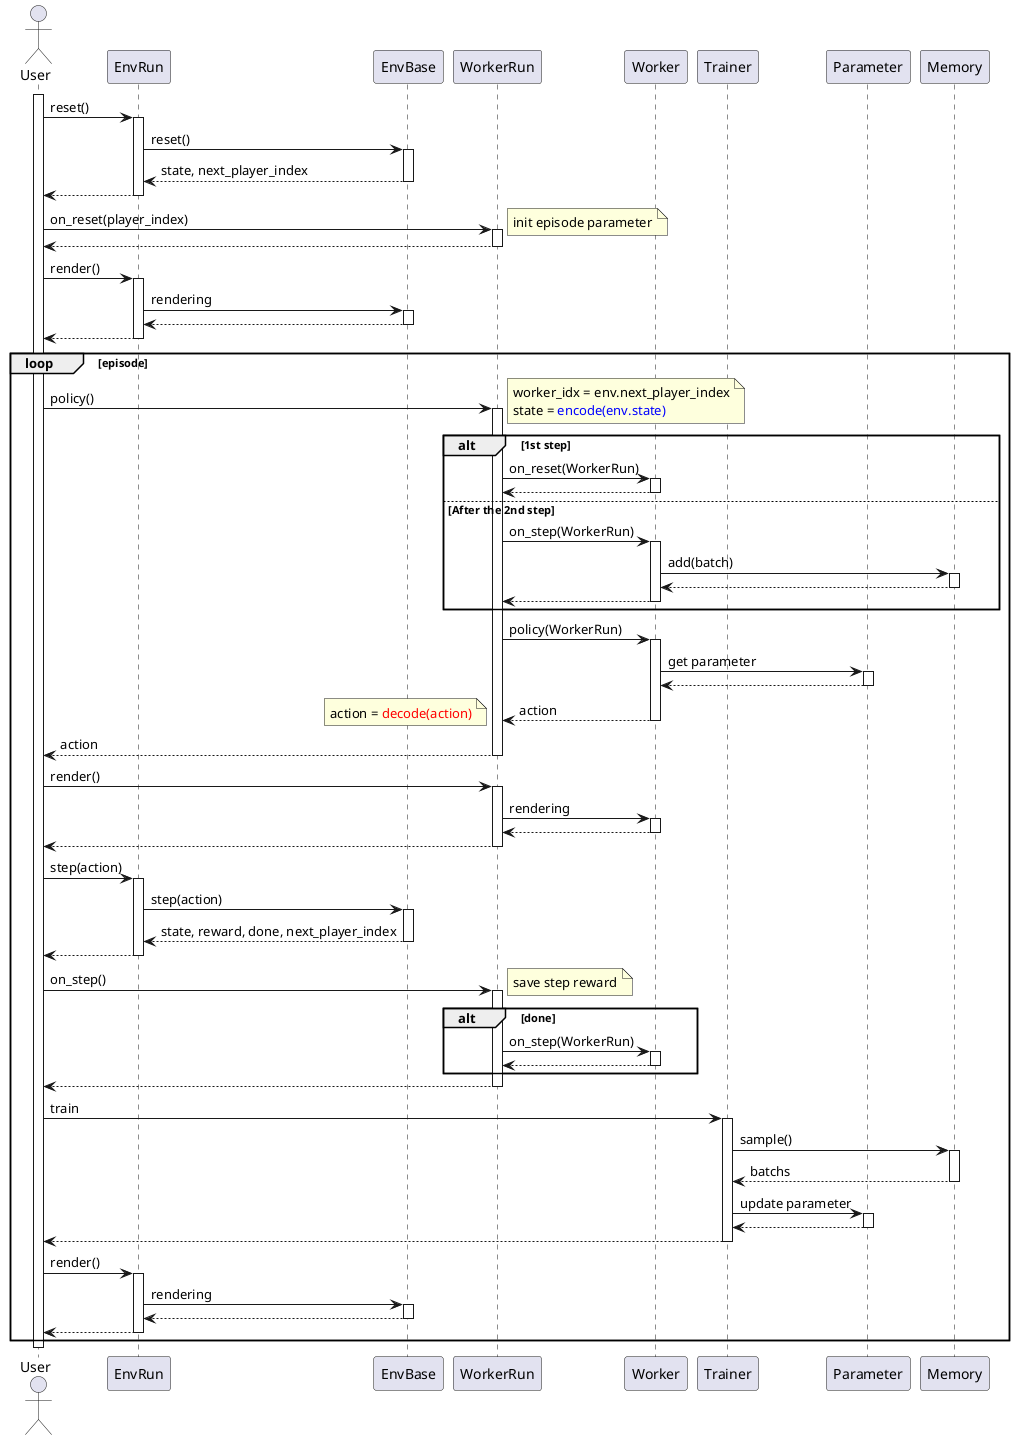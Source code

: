 @startuml playflow
autoactivate on

actor User

participant EnvRun
participant EnvBase

participant WorkerRun
participant Worker

participant Trainer
participant Parameter
participant Memory


activate User

User -> EnvRun: reset()
    EnvRun -> EnvBase: reset()
    return state, next_player_index
return

User -> WorkerRun: on_reset(player_index)
    note right: init episode parameter
return

User -> EnvRun: render()
    EnvRun -> EnvBase: rendering
    return
return

loop episode

    User -> WorkerRun: policy()
        note right
        worker_idx = env.next_player_index
        state = <color blue>encode(env.state)</color>
        end note

        alt 1st step
            WorkerRun -> Worker: on_reset(WorkerRun)
            return
        else After the 2nd step
            WorkerRun -> Worker: on_step(WorkerRun)
                Worker -> Memory: add(batch)
                return
            return
        end

        WorkerRun -> Worker: policy(WorkerRun)
            Worker -> Parameter: get parameter
            return
        return action

        note left
        action = <color red>decode(action)</color>
        end note
    return action

    User -> WorkerRun: render()
        WorkerRun -> Worker: rendering
        return
    return
    
    User -> EnvRun: step(action)
        EnvRun -> EnvBase: step(action)
        return state, reward, done, next_player_index
    return

    User -> WorkerRun: on_step()
        note right
        save step reward
        end note
        alt done
            WorkerRun -> Worker: on_step(WorkerRun)
            return
        end
    return

    User -> Trainer: train
        Trainer -> Memory: sample()
        return batchs
        Trainer -> Parameter: update parameter
        return
    return

    User -> EnvRun: render()
        EnvRun -> EnvBase: rendering
        return
    return

end
deactivate User

@enduml